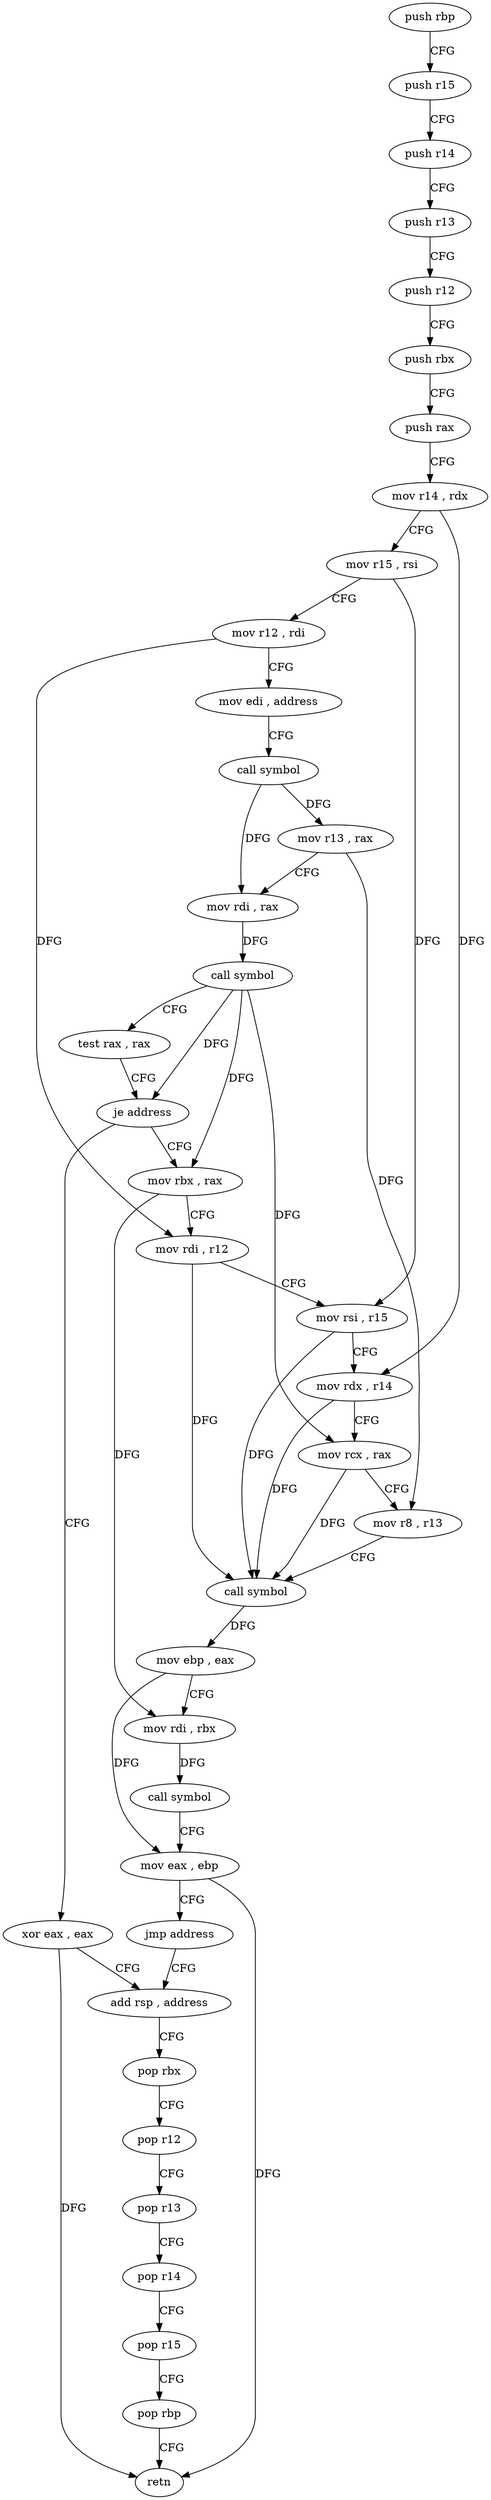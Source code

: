 digraph "func" {
"4290512" [label = "push rbp" ]
"4290513" [label = "push r15" ]
"4290515" [label = "push r14" ]
"4290517" [label = "push r13" ]
"4290519" [label = "push r12" ]
"4290521" [label = "push rbx" ]
"4290522" [label = "push rax" ]
"4290523" [label = "mov r14 , rdx" ]
"4290526" [label = "mov r15 , rsi" ]
"4290529" [label = "mov r12 , rdi" ]
"4290532" [label = "mov edi , address" ]
"4290537" [label = "call symbol" ]
"4290542" [label = "mov r13 , rax" ]
"4290545" [label = "mov rdi , rax" ]
"4290548" [label = "call symbol" ]
"4290553" [label = "test rax , rax" ]
"4290556" [label = "je address" ]
"4290595" [label = "xor eax , eax" ]
"4290558" [label = "mov rbx , rax" ]
"4290597" [label = "add rsp , address" ]
"4290561" [label = "mov rdi , r12" ]
"4290564" [label = "mov rsi , r15" ]
"4290567" [label = "mov rdx , r14" ]
"4290570" [label = "mov rcx , rax" ]
"4290573" [label = "mov r8 , r13" ]
"4290576" [label = "call symbol" ]
"4290581" [label = "mov ebp , eax" ]
"4290583" [label = "mov rdi , rbx" ]
"4290586" [label = "call symbol" ]
"4290591" [label = "mov eax , ebp" ]
"4290593" [label = "jmp address" ]
"4290601" [label = "pop rbx" ]
"4290602" [label = "pop r12" ]
"4290604" [label = "pop r13" ]
"4290606" [label = "pop r14" ]
"4290608" [label = "pop r15" ]
"4290610" [label = "pop rbp" ]
"4290611" [label = "retn" ]
"4290512" -> "4290513" [ label = "CFG" ]
"4290513" -> "4290515" [ label = "CFG" ]
"4290515" -> "4290517" [ label = "CFG" ]
"4290517" -> "4290519" [ label = "CFG" ]
"4290519" -> "4290521" [ label = "CFG" ]
"4290521" -> "4290522" [ label = "CFG" ]
"4290522" -> "4290523" [ label = "CFG" ]
"4290523" -> "4290526" [ label = "CFG" ]
"4290523" -> "4290567" [ label = "DFG" ]
"4290526" -> "4290529" [ label = "CFG" ]
"4290526" -> "4290564" [ label = "DFG" ]
"4290529" -> "4290532" [ label = "CFG" ]
"4290529" -> "4290561" [ label = "DFG" ]
"4290532" -> "4290537" [ label = "CFG" ]
"4290537" -> "4290542" [ label = "DFG" ]
"4290537" -> "4290545" [ label = "DFG" ]
"4290542" -> "4290545" [ label = "CFG" ]
"4290542" -> "4290573" [ label = "DFG" ]
"4290545" -> "4290548" [ label = "DFG" ]
"4290548" -> "4290553" [ label = "CFG" ]
"4290548" -> "4290556" [ label = "DFG" ]
"4290548" -> "4290558" [ label = "DFG" ]
"4290548" -> "4290570" [ label = "DFG" ]
"4290553" -> "4290556" [ label = "CFG" ]
"4290556" -> "4290595" [ label = "CFG" ]
"4290556" -> "4290558" [ label = "CFG" ]
"4290595" -> "4290597" [ label = "CFG" ]
"4290595" -> "4290611" [ label = "DFG" ]
"4290558" -> "4290561" [ label = "CFG" ]
"4290558" -> "4290583" [ label = "DFG" ]
"4290597" -> "4290601" [ label = "CFG" ]
"4290561" -> "4290564" [ label = "CFG" ]
"4290561" -> "4290576" [ label = "DFG" ]
"4290564" -> "4290567" [ label = "CFG" ]
"4290564" -> "4290576" [ label = "DFG" ]
"4290567" -> "4290570" [ label = "CFG" ]
"4290567" -> "4290576" [ label = "DFG" ]
"4290570" -> "4290573" [ label = "CFG" ]
"4290570" -> "4290576" [ label = "DFG" ]
"4290573" -> "4290576" [ label = "CFG" ]
"4290576" -> "4290581" [ label = "DFG" ]
"4290581" -> "4290583" [ label = "CFG" ]
"4290581" -> "4290591" [ label = "DFG" ]
"4290583" -> "4290586" [ label = "DFG" ]
"4290586" -> "4290591" [ label = "CFG" ]
"4290591" -> "4290593" [ label = "CFG" ]
"4290591" -> "4290611" [ label = "DFG" ]
"4290593" -> "4290597" [ label = "CFG" ]
"4290601" -> "4290602" [ label = "CFG" ]
"4290602" -> "4290604" [ label = "CFG" ]
"4290604" -> "4290606" [ label = "CFG" ]
"4290606" -> "4290608" [ label = "CFG" ]
"4290608" -> "4290610" [ label = "CFG" ]
"4290610" -> "4290611" [ label = "CFG" ]
}

